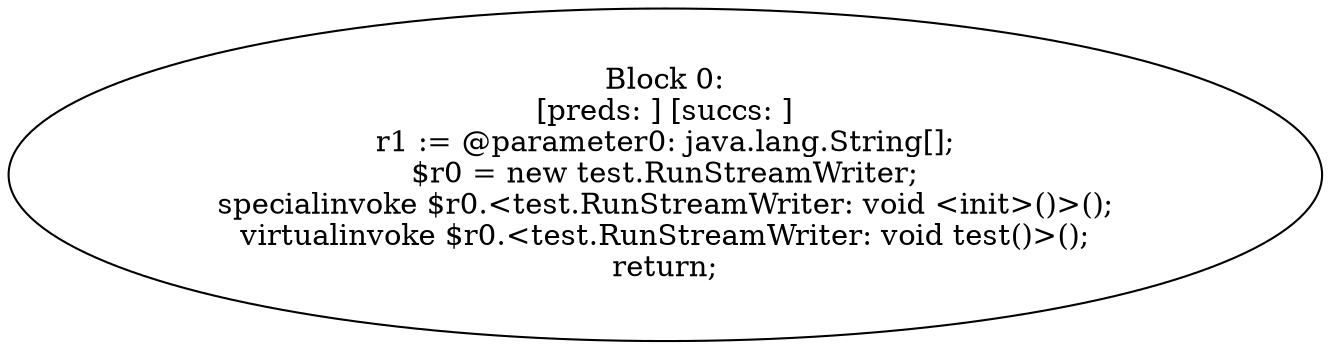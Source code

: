 digraph "unitGraph" {
    "Block 0:
[preds: ] [succs: ]
r1 := @parameter0: java.lang.String[];
$r0 = new test.RunStreamWriter;
specialinvoke $r0.<test.RunStreamWriter: void <init>()>();
virtualinvoke $r0.<test.RunStreamWriter: void test()>();
return;
"
}
